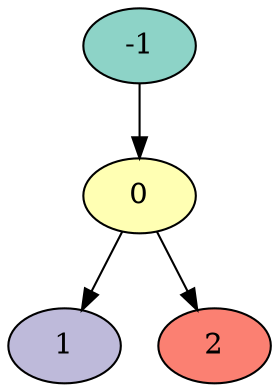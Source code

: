 digraph statespace {
node [colorscheme="set312" style=wedged]
-1 [style=filled fillcolor=1]
0 [style=filled fillcolor=2]
-1 -> 0
1 [style=filled fillcolor=3]
0 -> 1
2 [style=filled fillcolor=4]
0 -> 2
}
